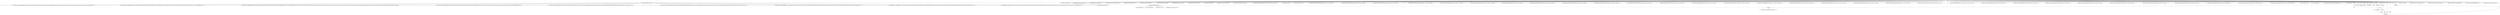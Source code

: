 strict digraph G {
ratio=compress;
concentrate=true;
"/" -> "/";
"/" -> "ue-full-051542d0cfa6f645f8266601739de597._V1_.js";
"/" -> "ads-1829257791._CB328522705_.js";
"/" -> "recommendations-3877258592._CB321439777_.css";
"/" -> "starbarwidget-3127918223._CB379390368_.css";
"/" -> "consumer-navbar-mega-1801187020._CB325753108_.css";
"/" -> "pagelayout-flat-1451831397._CB329113692_.css";
"/" -> "watchlistButton-1311199630._CB348625988_.css";
"/" -> "pagelayout-1162652305._CB329120697_.js";
"/" -> "starbarwidget-2641723579._CB322573649_.js";
"/" -> "watchlistButton-4229065032._CB331489155_.js";
"/" -> "recommendations-3457980148._CB337015129_.js";
"/" -> "beacon-232398347._CB349580400_.js";
"/" -> "imdbpro_logo_nb-720143162._CB377744227_.png";
"/" -> "imdbpro_logo_menu-2185879182._CB377744253_.png";
"/" -> "MV5BMTQ1MjE2NzEyOV5BMl5BanBnXkFtZTgwNTA4ODk1NDE@._V1_SY298_CR0,0,201,298_AL_.jpg";
"/" -> "play-button._CB321397336_.png";
"/" -> "play-button-hover._CB321397343_.png";
"/" -> "MV5BMTc4MDEzMTA5MF5BMl5BanBnXkFtZTgwODA5MTM0NDE@._V1_SX201_CR0,0,201,298_AL_.jpg";
"/" -> "MV5BNjM3MjQxNjkxM15BMl5BanBnXkFtZTgwMDIyMTA0NDE@._V1_SY298_CR0,0,201,298_AL_.jpg";
"/" -> "MV5BMTg5ODA5NTMxM15BMl5BanBnXkFtZTcwMzE0NjgwMw@@._V1_SY455_CR1,0,307,455_AL_.jpg";
"/" -> "ads";
"/" -> "MV5BNDE5OTExNDkzMF5BMl5BanBnXkFtZTgwMjIzMTA1MDE@._V1_SY455_CR28,0,307,455_AL_.jpg";
"/" -> "MV5BMTIzMzY1MzEyNV5BMl5BanBnXkFtZTYwNjU4MTg1._V1_SY150_CR4,0,101,150_AL_.jpg";
"/" -> "MV5BMjI0MTg3MzI0M15BMl5BanBnXkFtZTcwMzQyODU2Mw@@._V1_SY150_CR5,0,101,150_AL_.jpg";
"/" -> "MV5BMjA0OTk5NTg4Nl5BMl5BanBnXkFtZTcwNjMwMjMzMQ@@._V1_SX101_AL_.jpg";
"/" -> "MV5BMjA0NzQ4MTQxNF5BMl5BanBnXkFtZTgwMjc0MTI0NDE@._V1_SY298_CR123,0,201,298_AL_.jpg";
"/" -> "MV5BODc2MDczMjQ5OV5BMl5BanBnXkFtZTgwMjI3ODg3MTE@._V1_SY298_CR7,0,201,298_AL_.jpg";
"/" -> "MV5BMTg5NzE1MTY3MF5BMl5BanBnXkFtZTgwODU5OTg1NDE@._V1_SY298_CR123,0,201,298_AL_.jpg";
"/" -> "MV5BMjIwODY4ODE2MV5BMl5BanBnXkFtZTgwODM1NTg1NDE@._V1_SX201_CR0,0,201,201_AL_.jpg";
"/" -> "MV5BMTEyMTgyMDc0ODNeQTJeQWpwZ15BbWU4MDk1MTAzNjQx._V1_SX201_CR0,0,201,201_AL_.jpg";
"/" -> "MV5BOTY4MDU1ODc3Nl5BMl5BanBnXkFtZTgwMDAzMjg1NDE@._V1_SX201_CR0,0,201,201_AL_.jpg";
"/" -> "MV5BMTAwMTU4MDA3NDNeQTJeQWpwZ15BbWU4MDk4NTMxNTIx._V1_SY298_CR0,0,201,298_AL_.jpg";
"/" -> "MV5BODAzNDMxMzAxOV5BMl5BanBnXkFtZTgwMDMxMjA4MjE@._V1_SY298_CR0,0,201,298_AL_.jpg";
"/" -> "MV5BMTYzNDc2MDc0N15BMl5BanBnXkFtZTgwOTcwMDQ5MTE@._V1_SY298_CR0,0,201,298_AL_.jpg";
"/" -> "MV5BMjE0MzA4Njc1NF5BMl5BanBnXkFtZTcwOTczNTUxNw@@._V1_SY172_CR6,0,116,172_AL_.jpg";
"/" -> "MV5BMTYxMjA0MDAyMF5BMl5BanBnXkFtZTcwODY4NTMyNQ@@._V1_SX116_CR0,0,116,172_AL_.jpg";
"/" -> "MV5BMTU2NDgxMjgyOV5BMl5BanBnXkFtZTgwOTg5MjgwMjE@._V1_SY172_CR9,0,116,172_AL_.jpg";
"/" -> "MV5BNDk1OTQyNzkwMV5BMl5BanBnXkFtZTcwNzcwMTIyOQ@@._V1_SX116_CR0,0,116,172_AL_.jpg";
"/" -> "MV5BMTI3MTcyMjc3MV5BMl5BanBnXkFtZTcwNzQ1OTkyMQ@@._V1_SX116_CR0,0,116,172_AL_.jpg";
"/" -> "MV5BNTM2NDg2NjgyNl5BMl5BanBnXkFtZTgwODE4ODE2NDE@._V1_SX624_CR0,0,624,351_AL_.jpg";
"/" -> "MV5BMjMyNTcxNTkwNF5BMl5BanBnXkFtZTgwMDIyMjA2NDE@._V1_SY307_CR77,0,307,307_AL_.jpg";
"/" -> "MV5BNjY3Mzc4OTY1N15BMl5BanBnXkFtZTgwNzE4ODA2NDE@._V1_SY307_CR74,0,307,307_AL_.jpg";
"/" -> "MV5BMjE5NTY1ODI4Nl5BMl5BanBnXkFtZTgwNDU5OTg1NDE@._V1_SY148_CR33,0,148,148_AL_.jpg";
"/" -> "MV5BMTkwMjkyNzA0MV5BMl5BanBnXkFtZTgwOTg3ODA4MzE@._V1_SY148_CR90,0,148,148_AL_.jpg";
"/" -> "MV5BNjg0NTc3MTE5NV5BMl5BanBnXkFtZTgwMDk1MjE2NDE@._V1_SY148_CR37,0,148,148_AL_.jpg";
"/" -> "MV5BMjI1NDU2NzQzOF5BMl5BanBnXkFtZTgwMTE1NTU1NDE@._V1_SY148_CR37,0,148,148_AL_.jpg";
"/" -> "MV5BNDkwNTEyMzkzNl5BMl5BanBnXkFtZTgwNTAwNzk3MjE@._V1_SY132_CR0,0,89,132_AL_.jpg";
"/" -> "MV5BMTczNTI2ODUwOF5BMl5BanBnXkFtZTcwMTU0NTIzMw@@._V1_SX350_CR0,0,350,518_AL_.jpg";
"/" -> "MV5BNTgxOTI4NzY2M15BMl5BanBnXkFtZTgwMjY3MTM2NDE@._V1_SX350_CR0,0,350,518_AL_.jpg";
"/" -> "navbar_sprite-64258757._V_.png";
"/" -> "1x1-1wASPm._V337800549_.png";
"/" -> "MV5BMTg4Njk3NTQyMV5BMl5BanBnXkFtZTgwNjg4MTczMjE@._V1_.jpg";
"/" -> "1x1_b._V220636431_.gif";
"/" -> "imgad";
"ue-full-051542d0cfa6f645f8266601739de597._V1_.js" -> "827-2536578-6318238:1S45VW0F3Y3B598DEGTX:www.imdb.com$uedata=s:%2Fuedata%2F827-2536578-6318238%2F%3Fld%26v%3Da02%26id%3D1S45VW0F3Y3B598DEGTX%26ctb%3D1%26sc0%3Dtop_ad.1P%26bb0%3D52%26be0%3D121%26af0%3D121%26cf0%3D186%26pc0%3D187%26ld0%3D187%26t0%3D1427897712665%26csmtags%3D%7C%7C:188";
"/" -> "/";
"/" -> "/";
"/" -> "/";
"/" -> "/";
"/" -> "/";
"ue-full-051542d0cfa6f645f8266601739de597._V1_.js" -> "827-2536578-6318238:1S45VW0F3Y3B598DEGTX:www.imdb.com$uedata=s:%2Fuedata%2F827-2536578-6318238%2F%3Fld%26v%3Da02%26id%3D1S45VW0F3Y3B598DEGTX%26ctb%3D1%26sc0%3Dtop_ad%26bb0%3D52%26be0%3D121%26af0%3D121%26cf0%3D186%26pc0%3D189%26ld0%3D189%26t0%3D1427897712667%26csmtags%3D%7C%7C:189";
"/" -> "widgets.js";
"/" -> "all.js";
"ue-full-051542d0cfa6f645f8266601739de597._V1_.js" -> "827-2536578-6318238:1S45VW0F3Y3B598DEGTX:www.imdb.com$uedata=s:%2Fuedata%2F827-2536578-6318238%2F%3Fld%26v%3Da02%26id%3D1S45VW0F3Y3B598DEGTX%26ctb%3D1%26sc0%3Dinjected_navstrip%26bb0%3D114%26be0%3D121%26af0%3D121%26cf0%3D10%26pc0%3D192%26ld0%3D192%26t0%3D1427897712670%26csmtags%3D%7C%7C:192";
"735 B" -> "b";
"/" -> "default";
"pagelayout-1162652305._CB329120697_.js" -> "overlay-1511558127._V_.png";
"pagelayout-1162652305._CB329120697_.js" -> "watchlist-ribbon-sprite-sm-771043870._V_.png";
"pagelayout-1162652305._CB329120697_.js" -> "border-2129803798._V_.png";
"pagelayout-1162652305._CB329120697_.js" -> "controls-4118315449._V_.png";
"ue-full-051542d0cfa6f645f8266601739de597._V1_.js" -> "827-2536578-6318238:1S45VW0F3Y3B598DEGTX:www.imdb.com$uedata=s:%2Fuedata%2F827-2536578-6318238%2F%3Fld%26v%3Da02%26id%3D1S45VW0F3Y3B598DEGTX%26ctb%3D1%26sc0%3Dinjected_billboard%26bb0%3D118%26be0%3D121%26af0%3D121%26cf0%3D10%26pc0%3D194%26ld0%3D194%26t0%3D1427897712672%26csmtags%3D%7C%7C:194";
"b" -> "b2";
"/" -> "b.gif";
"ads-1829257791._CB328522705_.js" -> "spinning-progress-large-1336122638._V_.gif";
"ue-full-051542d0cfa6f645f8266601739de597._V1_.js" -> "827-2536578-6318238:1S45VW0F3Y3B598DEGTX:www.imdb.com$uedata=s:%2Fuedata%2F827-2536578-6318238%2F%3Fld%26v%3Da02%26id%3D1S45VW0F3Y3B598DEGTX%26ctb%3D1%26sc0%3Dtop_rhs.1P%26bb0%3D173%26be0%3D121%26af0%3D121%26cf0%3D200%26pc0%3D200%26ld0%3D200%26t0%3D1427897712678%26csmtags%3D%7C%7C:201";
"/" -> "/";
"673 B" -> "iu3";
"0 B" -> "354387022028357633";
"ue-full-051542d0cfa6f645f8266601739de597._V1_.js" -> "827-2536578-6318238:1S45VW0F3Y3B598DEGTX:www.imdb.com$uedata=s:%2Fuedata%2F827-2536578-6318238%2F%3Fld%26v%3Da02%26id%3D1S45VW0F3Y3B598DEGTX%26ctb%3D1%26sc0%3Dtop_rhs%26be0%3D121%26af0%3D121%26bb0%3D173%26pc0%3D201%26ld0%3D201%26t0%3D1427897712679%26csmtags%3D%7C%7C:201";
"iu3" -> "iu3";
"0 B" -> "rFG58m7xAig.js";
"ue-full-051542d0cfa6f645f8266601739de597._V1_.js" -> "827-2536578-6318238:1S45VW0F3Y3B598DEGTX:www.imdb.com$uedata=s:%2Fuedata%2F827-2536578-6318238%2F%3Fld%26v%3Da02%26id%3D1S45VW0F3Y3B598DEGTX%26ctb%3D1%26sc0%3Dcore_ads%26be0%3D121%26af0%3D121%26bb0%3D173%26pc0%3D201%26ld0%3D201%26t0%3D1427897712679%26csmtags%3D%7C%7C:201";
"ue-full-051542d0cfa6f645f8266601739de597._V1_.js" -> "827-2536578-6318238:1S45VW0F3Y3B598DEGTX:www.imdb.com$uedata=s:%2Fuedata%2F827-2536578-6318238%2F%3Fld%26v%3Da02%26id%3D1S45VW0F3Y3B598DEGTX%26ctb%3D1%26sc0%3Drhs_cornerstone%26bb0%3D203%26be0%3D208%26af0%3D210%26pc0%3D210%26ld0%3D210%26t0%3D1427897712688%26csmtags%3D%7C%7C:210";
"iu3" -> "pr";
"html,chro" -> "png;base";
"0 B" -> "u.php";
"pr" -> "pixel";
"pr" -> "v1";
"480 B" -> "cm";
"pr" -> "usersync.html";
"688 B" -> "/";
"pr" -> "getuid";
"pr" -> "/";
"582 B" -> "/";
"755 B" -> "rtset";
"271 B" -> "851907.png";
"v1" -> "ecm3";
"pixel" -> "ecm3";
"/" -> "ecm3";
"cm" -> "cm";
"getuid" -> "bounce";
"/" -> "ecm3";
"rtset" -> "ecm3";
"299 B" -> "851907.png";
"usersync.html" -> "ecm3";
"/" -> "ecm3";
"widgets.js" -> "timeline.ba2a91a7d215f48be9997d41ee8f8d7a.default.css";
"bounce" -> "ecm3";
"cm" -> "ecm3";
"851907.png" -> "ecm3";
"ue-full-051542d0cfa6f645f8266601739de597._V1_.js" -> "827-2536578-6318238:1S45VW0F3Y3B598DEGTX:www.imdb.com$uedata=s:%2Fuedata%2F827-2536578-6318238%2F%3Fld%26v%3Da02%26id%3D1S45VW0F3Y3B598DEGTX%26m%3D1%26sc%3D1S45VW0F3Y3B598DEGTX%26ue%3D1%26bb%3D51%26ns%3D51%26ne%3D115%26be%3D295%26pc%3D600%26tc%3D-49%26na_%3D-49%26fe_%3D-15%26lk_%3D-15%26_lk%3D-14%26co_%3D-14%26_co%3D-14%26rq_%3D-14%26rs_%3D-10%26_rs%3D-9%26dl_%3D-9%26di_%3D295%26de_%3D295%26_de%3D330%26_dc%3D600%26ld_%3D600%26ty%3D0%26rc%3D0%26ld%3D600%26t%3D1427897713078%26ctb%3D1%26csmtags%3D%7C%7Cnonredirect:600";
"/" -> "blank_pixel._V137875076_.gif";
"/" -> "megamenu-ad-template-v3-03-1ynT9q._V328315648_.jpg";
"/" -> "watchlist_slot1_logged_out-1670046337._CB360061167_.jpg";
"/" -> "watchlist_slot2_popular-4090757197._CB360060945_.jpg";
"/" -> "watchlist_slot3_top250-575799966._CB360061165_.jpg";
"/" -> "imdbpro_menu_user-2082544740._CB377744226_.jpg";
"0 B" -> "like_box.php";
"/" -> "299 B";
"/" -> "0 B";
"/" -> "735 B";
"/" -> "480 B";
"/" -> "html,chro";
"/" -> "755 B";
"/" -> "271 B";
"/" -> "582 B";
"/" -> "673 B";
"/" -> "688 B";
"ads-1829257791._CB328522705_.js" -> "pagelayout-1162652305._CB329120697_.js"[color=red];
"pagelayout-1162652305._CB329120697_.js" -> "/"[color=red];
"ads" -> "/"[color=red];
"pagelayout-1162652305._CB329120697_.js" -> "widgets.js"[color=red];
"widgets.js" -> "/"[color=red];
"widgets.js" -> "pagelayout-1162652305._CB329120697_.js"[color=red];
}
